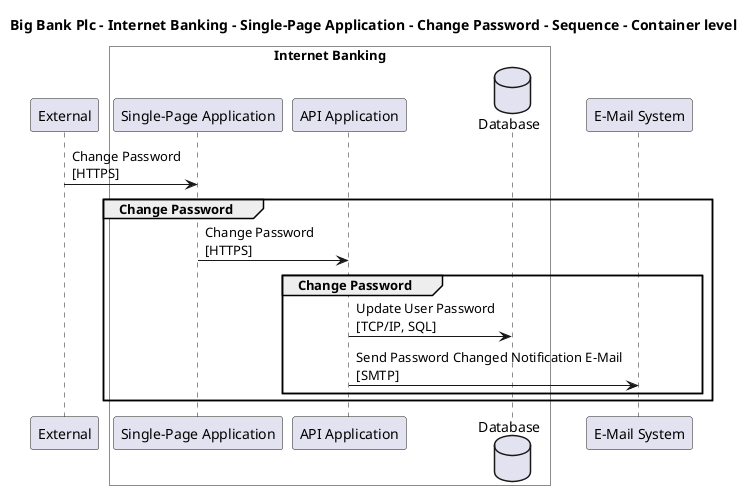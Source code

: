 @startuml

title Big Bank Plc - Internet Banking - Single-Page Application - Change Password - Sequence - Container level

participant "External" as C4InterFlow.SoftwareSystems.ExternalSystem

box "Internet Banking" #White
    participant "Single-Page Application" as BigBankPlc.SoftwareSystems.InternetBanking.Containers.SinglePageApp
    participant "API Application" as BigBankPlc.SoftwareSystems.InternetBanking.Containers.APIApplication
    database "Database" as BigBankPlc.SoftwareSystems.InternetBanking.Containers.Database
end box

participant "E-Mail System" as BigBankPlc.SoftwareSystems.EMailSystem

C4InterFlow.SoftwareSystems.ExternalSystem -> BigBankPlc.SoftwareSystems.InternetBanking.Containers.SinglePageApp : Change Password\n[HTTPS]
group Change Password
BigBankPlc.SoftwareSystems.InternetBanking.Containers.SinglePageApp -> BigBankPlc.SoftwareSystems.InternetBanking.Containers.APIApplication : Change Password\n[HTTPS]
group Change Password
BigBankPlc.SoftwareSystems.InternetBanking.Containers.APIApplication -> BigBankPlc.SoftwareSystems.InternetBanking.Containers.Database : Update User Password\n[TCP/IP, SQL]
BigBankPlc.SoftwareSystems.InternetBanking.Containers.APIApplication -> BigBankPlc.SoftwareSystems.EMailSystem : Send Password Changed Notification E-Mail\n[SMTP]
end
end


@enduml
